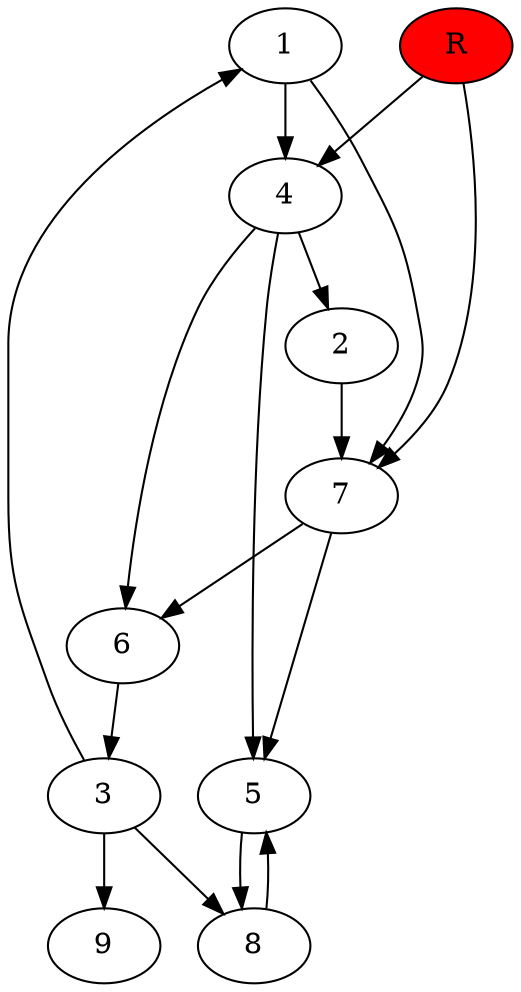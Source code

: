 digraph prb3608 {
	1
	2
	3
	4
	5
	6
	7
	8
	R [fillcolor="#ff0000" style=filled]
	1 -> 4
	1 -> 7
	2 -> 7
	3 -> 1
	3 -> 8
	3 -> 9
	4 -> 2
	4 -> 5
	4 -> 6
	5 -> 8
	6 -> 3
	7 -> 5
	7 -> 6
	8 -> 5
	R -> 4
	R -> 7
}
